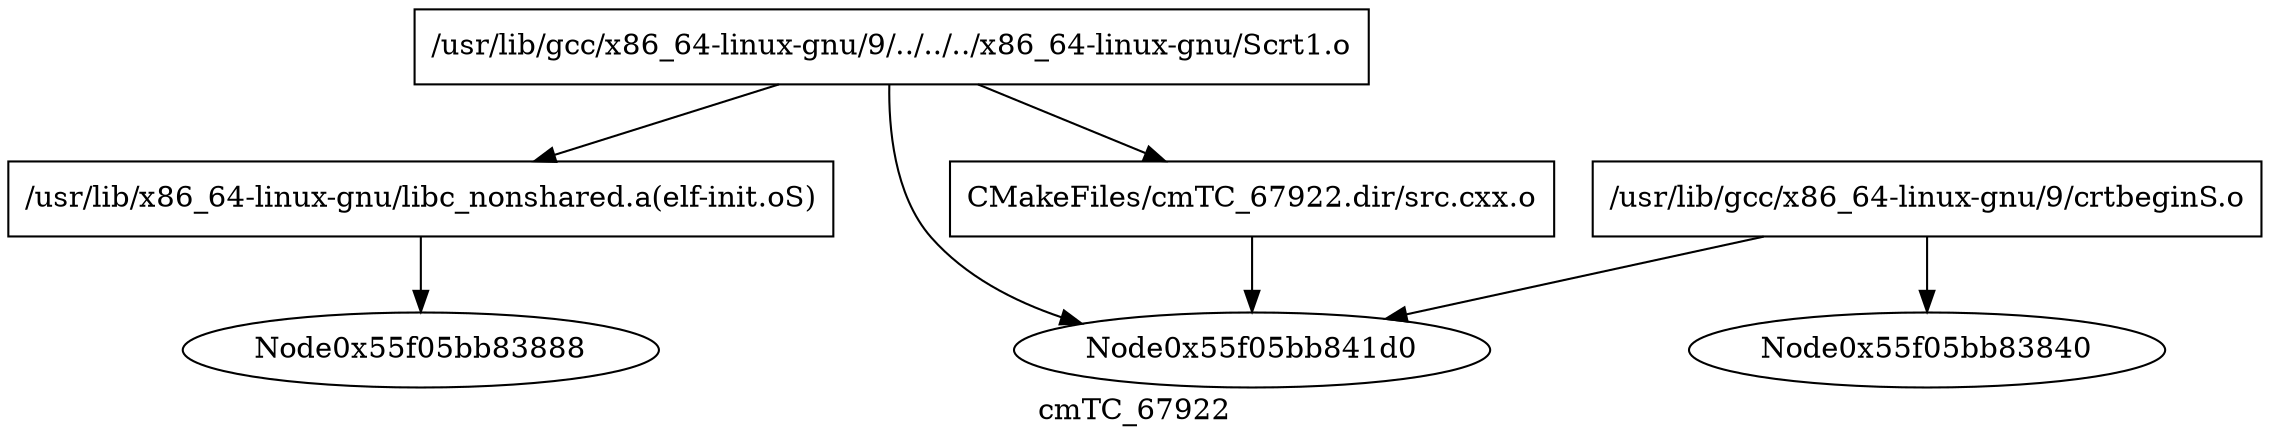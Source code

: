 digraph "cmTC_67922" {
	label="cmTC_67922";

	Node0x55f05bb84338 [shape=record,label="{/usr/lib/gcc/x86_64-linux-gnu/9/../../../x86_64-linux-gnu/Scrt1.o}"];
	Node0x55f05bb84338 -> Node0x55f05bb844a0;
	Node0x55f05bb84338 -> Node0x55f05bb84728;
	Node0x55f05bb84338 -> Node0x55f05bb841d0;
	Node0x55f05bb83de0 [shape=record,label="{/usr/lib/gcc/x86_64-linux-gnu/9/crtbeginS.o}"];
	Node0x55f05bb83de0 -> Node0x55f05bb83840;
	Node0x55f05bb83de0 -> Node0x55f05bb841d0;
	Node0x55f05bb844a0 [shape=record,label="{CMakeFiles/cmTC_67922.dir/src.cxx.o}"];
	Node0x55f05bb844a0 -> Node0x55f05bb841d0;
	Node0x55f05bb84728 [shape=record,label="{/usr/lib/x86_64-linux-gnu/libc_nonshared.a(elf-init.oS)}"];
	Node0x55f05bb84728 -> Node0x55f05bb83888;
}
